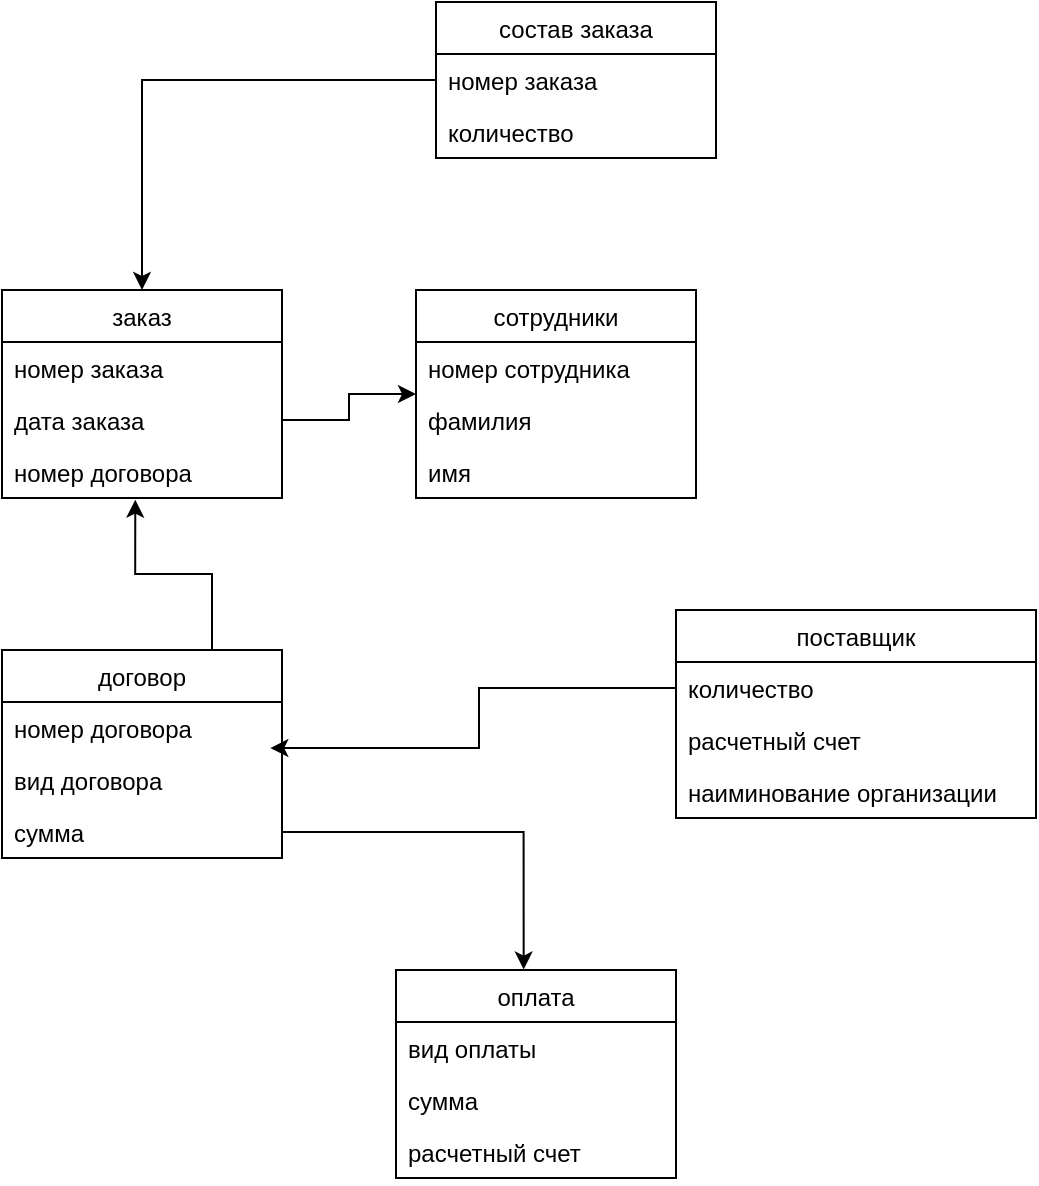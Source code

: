 <mxfile version="18.0.1" type="device"><diagram id="s-DnG6zBgdb4IyfGEn37" name="Страница 1"><mxGraphModel dx="1929" dy="865" grid="1" gridSize="10" guides="1" tooltips="1" connect="1" arrows="1" fold="1" page="1" pageScale="1" pageWidth="827" pageHeight="1169" math="0" shadow="0"><root><mxCell id="0"/><mxCell id="1" parent="0"/><mxCell id="yEnv-jzavH2RJjz6EXAt-9" value="поставщик" style="swimlane;fontStyle=0;childLayout=stackLayout;horizontal=1;startSize=26;fillColor=none;horizontalStack=0;resizeParent=1;resizeParentMax=0;resizeLast=0;collapsible=1;marginBottom=0;" parent="1" vertex="1"><mxGeometry x="-490" y="360" width="180" height="104" as="geometry"/></mxCell><mxCell id="yEnv-jzavH2RJjz6EXAt-10" value="количество" style="text;strokeColor=none;fillColor=none;align=left;verticalAlign=top;spacingLeft=4;spacingRight=4;overflow=hidden;rotatable=0;points=[[0,0.5],[1,0.5]];portConstraint=eastwest;" parent="yEnv-jzavH2RJjz6EXAt-9" vertex="1"><mxGeometry y="26" width="180" height="26" as="geometry"/></mxCell><mxCell id="yEnv-jzavH2RJjz6EXAt-11" value="расчетный счет" style="text;strokeColor=none;fillColor=none;align=left;verticalAlign=top;spacingLeft=4;spacingRight=4;overflow=hidden;rotatable=0;points=[[0,0.5],[1,0.5]];portConstraint=eastwest;" parent="yEnv-jzavH2RJjz6EXAt-9" vertex="1"><mxGeometry y="52" width="180" height="26" as="geometry"/></mxCell><mxCell id="yEnv-jzavH2RJjz6EXAt-12" value="наиминование организации " style="text;strokeColor=none;fillColor=none;align=left;verticalAlign=top;spacingLeft=4;spacingRight=4;overflow=hidden;rotatable=0;points=[[0,0.5],[1,0.5]];portConstraint=eastwest;" parent="yEnv-jzavH2RJjz6EXAt-9" vertex="1"><mxGeometry y="78" width="180" height="26" as="geometry"/></mxCell><mxCell id="yEnv-jzavH2RJjz6EXAt-13" value="состав заказа" style="swimlane;fontStyle=0;childLayout=stackLayout;horizontal=1;startSize=26;fillColor=none;horizontalStack=0;resizeParent=1;resizeParentMax=0;resizeLast=0;collapsible=1;marginBottom=0;" parent="1" vertex="1"><mxGeometry x="-610" y="56" width="140" height="78" as="geometry"/></mxCell><mxCell id="yEnv-jzavH2RJjz6EXAt-14" value="номер заказа" style="text;strokeColor=none;fillColor=none;align=left;verticalAlign=top;spacingLeft=4;spacingRight=4;overflow=hidden;rotatable=0;points=[[0,0.5],[1,0.5]];portConstraint=eastwest;" parent="yEnv-jzavH2RJjz6EXAt-13" vertex="1"><mxGeometry y="26" width="140" height="26" as="geometry"/></mxCell><mxCell id="yEnv-jzavH2RJjz6EXAt-15" value="количество" style="text;strokeColor=none;fillColor=none;align=left;verticalAlign=top;spacingLeft=4;spacingRight=4;overflow=hidden;rotatable=0;points=[[0,0.5],[1,0.5]];portConstraint=eastwest;" parent="yEnv-jzavH2RJjz6EXAt-13" vertex="1"><mxGeometry y="52" width="140" height="26" as="geometry"/></mxCell><mxCell id="yEnv-jzavH2RJjz6EXAt-17" value="заказ" style="swimlane;fontStyle=0;childLayout=stackLayout;horizontal=1;startSize=26;fillColor=none;horizontalStack=0;resizeParent=1;resizeParentMax=0;resizeLast=0;collapsible=1;marginBottom=0;" parent="1" vertex="1"><mxGeometry x="-827" y="200" width="140" height="104" as="geometry"/></mxCell><mxCell id="yEnv-jzavH2RJjz6EXAt-18" value="номер заказа" style="text;strokeColor=none;fillColor=none;align=left;verticalAlign=top;spacingLeft=4;spacingRight=4;overflow=hidden;rotatable=0;points=[[0,0.5],[1,0.5]];portConstraint=eastwest;" parent="yEnv-jzavH2RJjz6EXAt-17" vertex="1"><mxGeometry y="26" width="140" height="26" as="geometry"/></mxCell><mxCell id="yEnv-jzavH2RJjz6EXAt-19" value="дата заказа" style="text;strokeColor=none;fillColor=none;align=left;verticalAlign=top;spacingLeft=4;spacingRight=4;overflow=hidden;rotatable=0;points=[[0,0.5],[1,0.5]];portConstraint=eastwest;" parent="yEnv-jzavH2RJjz6EXAt-17" vertex="1"><mxGeometry y="52" width="140" height="26" as="geometry"/></mxCell><mxCell id="yEnv-jzavH2RJjz6EXAt-20" value="номер договора " style="text;strokeColor=none;fillColor=none;align=left;verticalAlign=top;spacingLeft=4;spacingRight=4;overflow=hidden;rotatable=0;points=[[0,0.5],[1,0.5]];portConstraint=eastwest;" parent="yEnv-jzavH2RJjz6EXAt-17" vertex="1"><mxGeometry y="78" width="140" height="26" as="geometry"/></mxCell><mxCell id="yEnv-jzavH2RJjz6EXAt-43" style="edgeStyle=orthogonalEdgeStyle;rounded=0;orthogonalLoop=1;jettySize=auto;html=1;exitX=0.75;exitY=0;exitDx=0;exitDy=0;entryX=0.476;entryY=1.032;entryDx=0;entryDy=0;entryPerimeter=0;" parent="1" source="yEnv-jzavH2RJjz6EXAt-29" target="yEnv-jzavH2RJjz6EXAt-20" edge="1"><mxGeometry relative="1" as="geometry"/></mxCell><mxCell id="yEnv-jzavH2RJjz6EXAt-29" value="договор" style="swimlane;fontStyle=0;childLayout=stackLayout;horizontal=1;startSize=26;fillColor=none;horizontalStack=0;resizeParent=1;resizeParentMax=0;resizeLast=0;collapsible=1;marginBottom=0;" parent="1" vertex="1"><mxGeometry x="-827" y="380" width="140" height="104" as="geometry"/></mxCell><mxCell id="yEnv-jzavH2RJjz6EXAt-30" value="номер договора " style="text;strokeColor=none;fillColor=none;align=left;verticalAlign=top;spacingLeft=4;spacingRight=4;overflow=hidden;rotatable=0;points=[[0,0.5],[1,0.5]];portConstraint=eastwest;" parent="yEnv-jzavH2RJjz6EXAt-29" vertex="1"><mxGeometry y="26" width="140" height="26" as="geometry"/></mxCell><mxCell id="yEnv-jzavH2RJjz6EXAt-31" value="вид договора " style="text;strokeColor=none;fillColor=none;align=left;verticalAlign=top;spacingLeft=4;spacingRight=4;overflow=hidden;rotatable=0;points=[[0,0.5],[1,0.5]];portConstraint=eastwest;" parent="yEnv-jzavH2RJjz6EXAt-29" vertex="1"><mxGeometry y="52" width="140" height="26" as="geometry"/></mxCell><mxCell id="yEnv-jzavH2RJjz6EXAt-32" value="сумма " style="text;strokeColor=none;fillColor=none;align=left;verticalAlign=top;spacingLeft=4;spacingRight=4;overflow=hidden;rotatable=0;points=[[0,0.5],[1,0.5]];portConstraint=eastwest;" parent="yEnv-jzavH2RJjz6EXAt-29" vertex="1"><mxGeometry y="78" width="140" height="26" as="geometry"/></mxCell><mxCell id="yEnv-jzavH2RJjz6EXAt-33" value="оплата" style="swimlane;fontStyle=0;childLayout=stackLayout;horizontal=1;startSize=26;fillColor=none;horizontalStack=0;resizeParent=1;resizeParentMax=0;resizeLast=0;collapsible=1;marginBottom=0;" parent="1" vertex="1"><mxGeometry x="-630" y="540" width="140" height="104" as="geometry"/></mxCell><mxCell id="yEnv-jzavH2RJjz6EXAt-34" value="вид оплаты" style="text;strokeColor=none;fillColor=none;align=left;verticalAlign=top;spacingLeft=4;spacingRight=4;overflow=hidden;rotatable=0;points=[[0,0.5],[1,0.5]];portConstraint=eastwest;" parent="yEnv-jzavH2RJjz6EXAt-33" vertex="1"><mxGeometry y="26" width="140" height="26" as="geometry"/></mxCell><mxCell id="yEnv-jzavH2RJjz6EXAt-35" value="сумма" style="text;strokeColor=none;fillColor=none;align=left;verticalAlign=top;spacingLeft=4;spacingRight=4;overflow=hidden;rotatable=0;points=[[0,0.5],[1,0.5]];portConstraint=eastwest;" parent="yEnv-jzavH2RJjz6EXAt-33" vertex="1"><mxGeometry y="52" width="140" height="26" as="geometry"/></mxCell><mxCell id="yEnv-jzavH2RJjz6EXAt-36" value="расчетный счет " style="text;strokeColor=none;fillColor=none;align=left;verticalAlign=top;spacingLeft=4;spacingRight=4;overflow=hidden;rotatable=0;points=[[0,0.5],[1,0.5]];portConstraint=eastwest;" parent="yEnv-jzavH2RJjz6EXAt-33" vertex="1"><mxGeometry y="78" width="140" height="26" as="geometry"/></mxCell><mxCell id="yEnv-jzavH2RJjz6EXAt-37" value="сотрудники" style="swimlane;fontStyle=0;childLayout=stackLayout;horizontal=1;startSize=26;fillColor=none;horizontalStack=0;resizeParent=1;resizeParentMax=0;resizeLast=0;collapsible=1;marginBottom=0;" parent="1" vertex="1"><mxGeometry x="-620" y="200" width="140" height="104" as="geometry"/></mxCell><mxCell id="yEnv-jzavH2RJjz6EXAt-38" value="номер сотрудника" style="text;strokeColor=none;fillColor=none;align=left;verticalAlign=top;spacingLeft=4;spacingRight=4;overflow=hidden;rotatable=0;points=[[0,0.5],[1,0.5]];portConstraint=eastwest;" parent="yEnv-jzavH2RJjz6EXAt-37" vertex="1"><mxGeometry y="26" width="140" height="26" as="geometry"/></mxCell><mxCell id="yEnv-jzavH2RJjz6EXAt-39" value="фамилия" style="text;strokeColor=none;fillColor=none;align=left;verticalAlign=top;spacingLeft=4;spacingRight=4;overflow=hidden;rotatable=0;points=[[0,0.5],[1,0.5]];portConstraint=eastwest;" parent="yEnv-jzavH2RJjz6EXAt-37" vertex="1"><mxGeometry y="52" width="140" height="26" as="geometry"/></mxCell><mxCell id="yEnv-jzavH2RJjz6EXAt-40" value="имя " style="text;strokeColor=none;fillColor=none;align=left;verticalAlign=top;spacingLeft=4;spacingRight=4;overflow=hidden;rotatable=0;points=[[0,0.5],[1,0.5]];portConstraint=eastwest;" parent="yEnv-jzavH2RJjz6EXAt-37" vertex="1"><mxGeometry y="78" width="140" height="26" as="geometry"/></mxCell><mxCell id="yEnv-jzavH2RJjz6EXAt-41" style="edgeStyle=orthogonalEdgeStyle;rounded=0;orthogonalLoop=1;jettySize=auto;html=1;exitX=1;exitY=0.5;exitDx=0;exitDy=0;entryX=0;entryY=0.5;entryDx=0;entryDy=0;" parent="1" source="yEnv-jzavH2RJjz6EXAt-19" target="yEnv-jzavH2RJjz6EXAt-37" edge="1"><mxGeometry relative="1" as="geometry"/></mxCell><mxCell id="yEnv-jzavH2RJjz6EXAt-42" style="edgeStyle=orthogonalEdgeStyle;rounded=0;orthogonalLoop=1;jettySize=auto;html=1;exitX=0;exitY=0.5;exitDx=0;exitDy=0;entryX=0.5;entryY=0;entryDx=0;entryDy=0;" parent="1" source="yEnv-jzavH2RJjz6EXAt-14" target="yEnv-jzavH2RJjz6EXAt-17" edge="1"><mxGeometry relative="1" as="geometry"/></mxCell><mxCell id="yEnv-jzavH2RJjz6EXAt-44" style="edgeStyle=orthogonalEdgeStyle;rounded=0;orthogonalLoop=1;jettySize=auto;html=1;exitX=0;exitY=0.5;exitDx=0;exitDy=0;entryX=0.958;entryY=-0.115;entryDx=0;entryDy=0;entryPerimeter=0;" parent="1" source="yEnv-jzavH2RJjz6EXAt-10" target="yEnv-jzavH2RJjz6EXAt-31" edge="1"><mxGeometry relative="1" as="geometry"/></mxCell><mxCell id="yEnv-jzavH2RJjz6EXAt-45" style="edgeStyle=orthogonalEdgeStyle;rounded=0;orthogonalLoop=1;jettySize=auto;html=1;exitX=1;exitY=0.5;exitDx=0;exitDy=0;entryX=0.456;entryY=-0.002;entryDx=0;entryDy=0;entryPerimeter=0;" parent="1" source="yEnv-jzavH2RJjz6EXAt-32" target="yEnv-jzavH2RJjz6EXAt-33" edge="1"><mxGeometry relative="1" as="geometry"/></mxCell></root></mxGraphModel></diagram></mxfile>